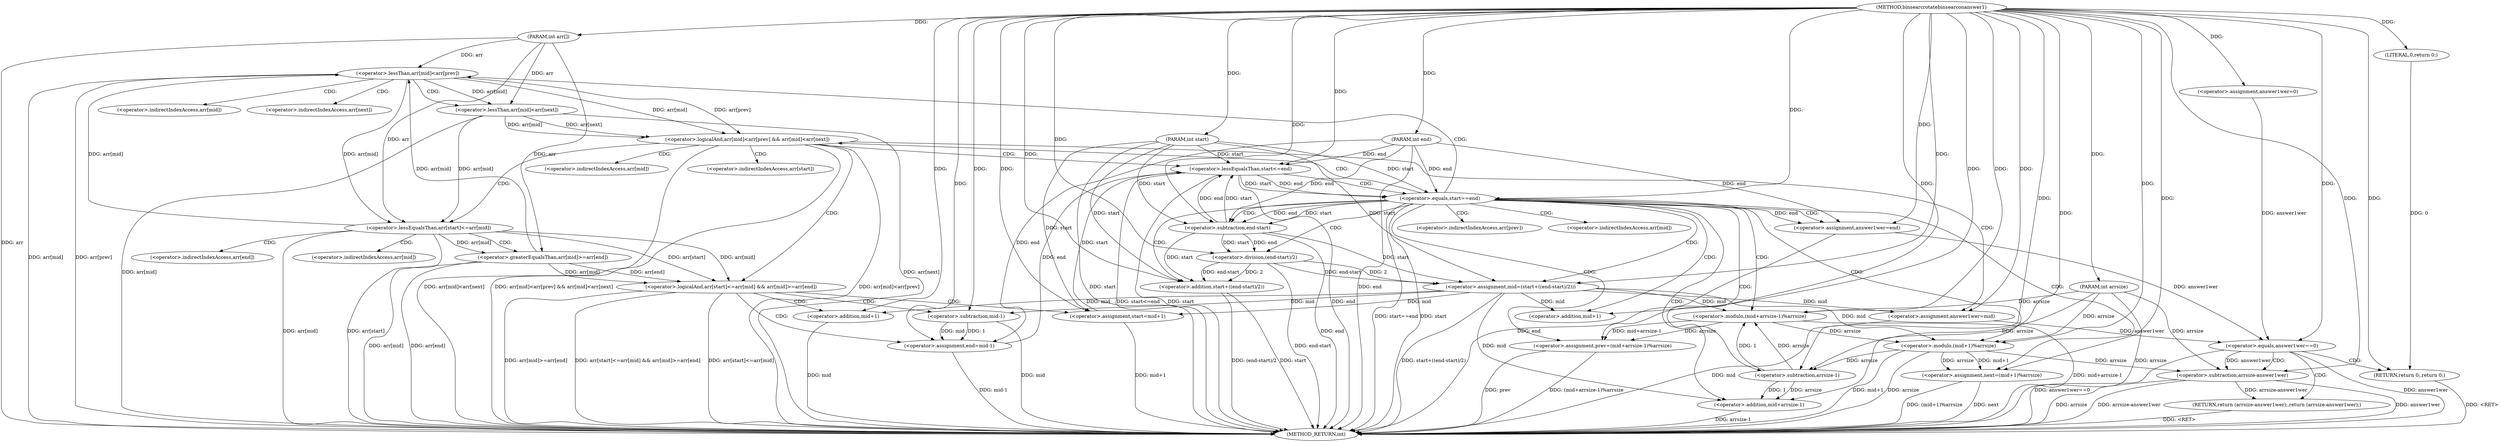 digraph "binsearcrotatebinsearconanswer1" {  
"1000498" [label = "(METHOD,binsearcrotatebinsearconanswer1)" ]
"1000612" [label = "(METHOD_RETURN,int)" ]
"1000499" [label = "(PARAM,int arr[])" ]
"1000500" [label = "(PARAM,int start)" ]
"1000501" [label = "(PARAM,int end)" ]
"1000502" [label = "(PARAM,int arrsize)" ]
"1000505" [label = "(<operator>.assignment,answer1wer=0)" ]
"1000509" [label = "(<operator>.lessEqualsThan,start<=end)" ]
"1000602" [label = "(<operator>.equals,answer1wer==0)" ]
"1000605" [label = "(RETURN,return 0;,return 0;)" ]
"1000523" [label = "(<operator>.assignment,mid=(start+((end-start)/2)))" ]
"1000533" [label = "(<operator>.assignment,prev=(mid+arrsize-1)%arrsize)" ]
"1000543" [label = "(<operator>.assignment,next=(mid+1)%arrsize)" ]
"1000606" [label = "(LITERAL,0,return 0;)" ]
"1000608" [label = "(RETURN,return (arrsize-answer1wer);,return (arrsize-answer1wer);)" ]
"1000514" [label = "(<operator>.equals,start==end)" ]
"1000551" [label = "(<operator>.logicalAnd,arr[mid]<arr[prev] && arr[mid]<arr[next])" ]
"1000609" [label = "(<operator>.subtraction,arrsize-answer1wer)" ]
"1000518" [label = "(<operator>.assignment,answer1wer=end)" ]
"1000525" [label = "(<operator>.addition,start+((end-start)/2))" ]
"1000535" [label = "(<operator>.modulo,(mid+arrsize-1)%arrsize)" ]
"1000545" [label = "(<operator>.modulo,(mid+1)%arrsize)" ]
"1000567" [label = "(<operator>.assignment,answer1wer=mid)" ]
"1000527" [label = "(<operator>.division,(end-start)/2)" ]
"1000536" [label = "(<operator>.addition,mid+arrsize-1)" ]
"1000546" [label = "(<operator>.addition,mid+1)" ]
"1000552" [label = "(<operator>.lessThan,arr[mid]<arr[prev])" ]
"1000559" [label = "(<operator>.lessThan,arr[mid]<arr[next])" ]
"1000573" [label = "(<operator>.logicalAnd,arr[start]<=arr[mid] && arr[mid]>=arr[end])" ]
"1000528" [label = "(<operator>.subtraction,end-start)" ]
"1000538" [label = "(<operator>.subtraction,arrsize-1)" ]
"1000589" [label = "(<operator>.assignment,start=mid+1)" ]
"1000574" [label = "(<operator>.lessEqualsThan,arr[start]<=arr[mid])" ]
"1000581" [label = "(<operator>.greaterEqualsThan,arr[mid]>=arr[end])" ]
"1000596" [label = "(<operator>.assignment,end=mid-1)" ]
"1000591" [label = "(<operator>.addition,mid+1)" ]
"1000598" [label = "(<operator>.subtraction,mid-1)" ]
"1000553" [label = "(<operator>.indirectIndexAccess,arr[mid])" ]
"1000556" [label = "(<operator>.indirectIndexAccess,arr[prev])" ]
"1000560" [label = "(<operator>.indirectIndexAccess,arr[mid])" ]
"1000563" [label = "(<operator>.indirectIndexAccess,arr[next])" ]
"1000575" [label = "(<operator>.indirectIndexAccess,arr[start])" ]
"1000578" [label = "(<operator>.indirectIndexAccess,arr[mid])" ]
"1000582" [label = "(<operator>.indirectIndexAccess,arr[mid])" ]
"1000585" [label = "(<operator>.indirectIndexAccess,arr[end])" ]
  "1000608" -> "1000612"  [ label = "DDG: <RET>"] 
  "1000605" -> "1000612"  [ label = "DDG: <RET>"] 
  "1000499" -> "1000612"  [ label = "DDG: arr"] 
  "1000500" -> "1000612"  [ label = "DDG: start"] 
  "1000501" -> "1000612"  [ label = "DDG: end"] 
  "1000502" -> "1000612"  [ label = "DDG: arrsize"] 
  "1000509" -> "1000612"  [ label = "DDG: start"] 
  "1000509" -> "1000612"  [ label = "DDG: end"] 
  "1000509" -> "1000612"  [ label = "DDG: start<=end"] 
  "1000514" -> "1000612"  [ label = "DDG: start"] 
  "1000514" -> "1000612"  [ label = "DDG: start==end"] 
  "1000525" -> "1000612"  [ label = "DDG: start"] 
  "1000528" -> "1000612"  [ label = "DDG: end"] 
  "1000527" -> "1000612"  [ label = "DDG: end-start"] 
  "1000525" -> "1000612"  [ label = "DDG: (end-start)/2"] 
  "1000523" -> "1000612"  [ label = "DDG: start+((end-start)/2)"] 
  "1000533" -> "1000612"  [ label = "DDG: prev"] 
  "1000536" -> "1000612"  [ label = "DDG: arrsize-1"] 
  "1000535" -> "1000612"  [ label = "DDG: mid+arrsize-1"] 
  "1000533" -> "1000612"  [ label = "DDG: (mid+arrsize-1)%arrsize"] 
  "1000543" -> "1000612"  [ label = "DDG: next"] 
  "1000545" -> "1000612"  [ label = "DDG: mid+1"] 
  "1000545" -> "1000612"  [ label = "DDG: arrsize"] 
  "1000543" -> "1000612"  [ label = "DDG: (mid+1)%arrsize"] 
  "1000552" -> "1000612"  [ label = "DDG: arr[mid]"] 
  "1000552" -> "1000612"  [ label = "DDG: arr[prev]"] 
  "1000551" -> "1000612"  [ label = "DDG: arr[mid]<arr[prev]"] 
  "1000559" -> "1000612"  [ label = "DDG: arr[mid]"] 
  "1000559" -> "1000612"  [ label = "DDG: arr[next]"] 
  "1000551" -> "1000612"  [ label = "DDG: arr[mid]<arr[next]"] 
  "1000551" -> "1000612"  [ label = "DDG: arr[mid]<arr[prev] && arr[mid]<arr[next]"] 
  "1000574" -> "1000612"  [ label = "DDG: arr[start]"] 
  "1000574" -> "1000612"  [ label = "DDG: arr[mid]"] 
  "1000573" -> "1000612"  [ label = "DDG: arr[start]<=arr[mid]"] 
  "1000581" -> "1000612"  [ label = "DDG: arr[mid]"] 
  "1000581" -> "1000612"  [ label = "DDG: arr[end]"] 
  "1000573" -> "1000612"  [ label = "DDG: arr[mid]>=arr[end]"] 
  "1000573" -> "1000612"  [ label = "DDG: arr[start]<=arr[mid] && arr[mid]>=arr[end]"] 
  "1000598" -> "1000612"  [ label = "DDG: mid"] 
  "1000596" -> "1000612"  [ label = "DDG: mid-1"] 
  "1000591" -> "1000612"  [ label = "DDG: mid"] 
  "1000589" -> "1000612"  [ label = "DDG: mid+1"] 
  "1000567" -> "1000612"  [ label = "DDG: mid"] 
  "1000518" -> "1000612"  [ label = "DDG: end"] 
  "1000602" -> "1000612"  [ label = "DDG: answer1wer"] 
  "1000602" -> "1000612"  [ label = "DDG: answer1wer==0"] 
  "1000609" -> "1000612"  [ label = "DDG: arrsize"] 
  "1000609" -> "1000612"  [ label = "DDG: answer1wer"] 
  "1000609" -> "1000612"  [ label = "DDG: arrsize-answer1wer"] 
  "1000498" -> "1000499"  [ label = "DDG: "] 
  "1000498" -> "1000500"  [ label = "DDG: "] 
  "1000498" -> "1000501"  [ label = "DDG: "] 
  "1000498" -> "1000502"  [ label = "DDG: "] 
  "1000498" -> "1000505"  [ label = "DDG: "] 
  "1000606" -> "1000605"  [ label = "DDG: 0"] 
  "1000498" -> "1000605"  [ label = "DDG: "] 
  "1000589" -> "1000509"  [ label = "DDG: start"] 
  "1000500" -> "1000509"  [ label = "DDG: start"] 
  "1000498" -> "1000509"  [ label = "DDG: "] 
  "1000528" -> "1000509"  [ label = "DDG: start"] 
  "1000528" -> "1000509"  [ label = "DDG: end"] 
  "1000596" -> "1000509"  [ label = "DDG: end"] 
  "1000501" -> "1000509"  [ label = "DDG: end"] 
  "1000528" -> "1000523"  [ label = "DDG: start"] 
  "1000500" -> "1000523"  [ label = "DDG: start"] 
  "1000498" -> "1000523"  [ label = "DDG: "] 
  "1000527" -> "1000523"  [ label = "DDG: end-start"] 
  "1000527" -> "1000523"  [ label = "DDG: 2"] 
  "1000535" -> "1000533"  [ label = "DDG: mid+arrsize-1"] 
  "1000535" -> "1000533"  [ label = "DDG: arrsize"] 
  "1000545" -> "1000543"  [ label = "DDG: mid+1"] 
  "1000545" -> "1000543"  [ label = "DDG: arrsize"] 
  "1000505" -> "1000602"  [ label = "DDG: answer1wer"] 
  "1000567" -> "1000602"  [ label = "DDG: answer1wer"] 
  "1000518" -> "1000602"  [ label = "DDG: answer1wer"] 
  "1000498" -> "1000602"  [ label = "DDG: "] 
  "1000498" -> "1000606"  [ label = "DDG: "] 
  "1000609" -> "1000608"  [ label = "DDG: arrsize-answer1wer"] 
  "1000498" -> "1000533"  [ label = "DDG: "] 
  "1000498" -> "1000543"  [ label = "DDG: "] 
  "1000509" -> "1000514"  [ label = "DDG: start"] 
  "1000500" -> "1000514"  [ label = "DDG: start"] 
  "1000498" -> "1000514"  [ label = "DDG: "] 
  "1000509" -> "1000514"  [ label = "DDG: end"] 
  "1000501" -> "1000514"  [ label = "DDG: end"] 
  "1000514" -> "1000518"  [ label = "DDG: end"] 
  "1000501" -> "1000518"  [ label = "DDG: end"] 
  "1000498" -> "1000518"  [ label = "DDG: "] 
  "1000528" -> "1000525"  [ label = "DDG: start"] 
  "1000500" -> "1000525"  [ label = "DDG: start"] 
  "1000498" -> "1000525"  [ label = "DDG: "] 
  "1000527" -> "1000525"  [ label = "DDG: end-start"] 
  "1000527" -> "1000525"  [ label = "DDG: 2"] 
  "1000523" -> "1000535"  [ label = "DDG: mid"] 
  "1000498" -> "1000535"  [ label = "DDG: "] 
  "1000538" -> "1000535"  [ label = "DDG: 1"] 
  "1000538" -> "1000535"  [ label = "DDG: arrsize"] 
  "1000502" -> "1000535"  [ label = "DDG: arrsize"] 
  "1000498" -> "1000545"  [ label = "DDG: "] 
  "1000523" -> "1000545"  [ label = "DDG: mid"] 
  "1000535" -> "1000545"  [ label = "DDG: arrsize"] 
  "1000502" -> "1000545"  [ label = "DDG: arrsize"] 
  "1000552" -> "1000551"  [ label = "DDG: arr[mid]"] 
  "1000552" -> "1000551"  [ label = "DDG: arr[prev]"] 
  "1000559" -> "1000551"  [ label = "DDG: arr[mid]"] 
  "1000559" -> "1000551"  [ label = "DDG: arr[next]"] 
  "1000498" -> "1000567"  [ label = "DDG: "] 
  "1000523" -> "1000567"  [ label = "DDG: mid"] 
  "1000545" -> "1000609"  [ label = "DDG: arrsize"] 
  "1000502" -> "1000609"  [ label = "DDG: arrsize"] 
  "1000498" -> "1000609"  [ label = "DDG: "] 
  "1000602" -> "1000609"  [ label = "DDG: answer1wer"] 
  "1000528" -> "1000527"  [ label = "DDG: end"] 
  "1000528" -> "1000527"  [ label = "DDG: start"] 
  "1000498" -> "1000527"  [ label = "DDG: "] 
  "1000523" -> "1000536"  [ label = "DDG: mid"] 
  "1000498" -> "1000536"  [ label = "DDG: "] 
  "1000538" -> "1000536"  [ label = "DDG: 1"] 
  "1000538" -> "1000536"  [ label = "DDG: arrsize"] 
  "1000498" -> "1000546"  [ label = "DDG: "] 
  "1000523" -> "1000546"  [ label = "DDG: mid"] 
  "1000574" -> "1000552"  [ label = "DDG: arr[mid]"] 
  "1000581" -> "1000552"  [ label = "DDG: arr[mid]"] 
  "1000499" -> "1000552"  [ label = "DDG: arr"] 
  "1000552" -> "1000559"  [ label = "DDG: arr[mid]"] 
  "1000499" -> "1000559"  [ label = "DDG: arr"] 
  "1000514" -> "1000528"  [ label = "DDG: end"] 
  "1000501" -> "1000528"  [ label = "DDG: end"] 
  "1000498" -> "1000528"  [ label = "DDG: "] 
  "1000514" -> "1000528"  [ label = "DDG: start"] 
  "1000500" -> "1000528"  [ label = "DDG: start"] 
  "1000545" -> "1000538"  [ label = "DDG: arrsize"] 
  "1000502" -> "1000538"  [ label = "DDG: arrsize"] 
  "1000498" -> "1000538"  [ label = "DDG: "] 
  "1000574" -> "1000573"  [ label = "DDG: arr[mid]"] 
  "1000574" -> "1000573"  [ label = "DDG: arr[start]"] 
  "1000581" -> "1000573"  [ label = "DDG: arr[end]"] 
  "1000581" -> "1000573"  [ label = "DDG: arr[mid]"] 
  "1000498" -> "1000589"  [ label = "DDG: "] 
  "1000523" -> "1000589"  [ label = "DDG: mid"] 
  "1000499" -> "1000574"  [ label = "DDG: arr"] 
  "1000552" -> "1000574"  [ label = "DDG: arr[mid]"] 
  "1000559" -> "1000574"  [ label = "DDG: arr[mid]"] 
  "1000574" -> "1000581"  [ label = "DDG: arr[mid]"] 
  "1000499" -> "1000581"  [ label = "DDG: arr"] 
  "1000500" -> "1000589"  [ label = "DDG: start"] 
  "1000598" -> "1000596"  [ label = "DDG: 1"] 
  "1000598" -> "1000596"  [ label = "DDG: mid"] 
  "1000498" -> "1000591"  [ label = "DDG: "] 
  "1000523" -> "1000591"  [ label = "DDG: mid"] 
  "1000501" -> "1000596"  [ label = "DDG: end"] 
  "1000498" -> "1000596"  [ label = "DDG: "] 
  "1000498" -> "1000598"  [ label = "DDG: "] 
  "1000523" -> "1000598"  [ label = "DDG: mid"] 
  "1000509" -> "1000514"  [ label = "CDG: "] 
  "1000602" -> "1000609"  [ label = "CDG: "] 
  "1000602" -> "1000608"  [ label = "CDG: "] 
  "1000602" -> "1000605"  [ label = "CDG: "] 
  "1000514" -> "1000538"  [ label = "CDG: "] 
  "1000514" -> "1000533"  [ label = "CDG: "] 
  "1000514" -> "1000543"  [ label = "CDG: "] 
  "1000514" -> "1000545"  [ label = "CDG: "] 
  "1000514" -> "1000518"  [ label = "CDG: "] 
  "1000514" -> "1000525"  [ label = "CDG: "] 
  "1000514" -> "1000523"  [ label = "CDG: "] 
  "1000514" -> "1000553"  [ label = "CDG: "] 
  "1000514" -> "1000535"  [ label = "CDG: "] 
  "1000514" -> "1000546"  [ label = "CDG: "] 
  "1000514" -> "1000551"  [ label = "CDG: "] 
  "1000514" -> "1000552"  [ label = "CDG: "] 
  "1000514" -> "1000556"  [ label = "CDG: "] 
  "1000514" -> "1000528"  [ label = "CDG: "] 
  "1000514" -> "1000536"  [ label = "CDG: "] 
  "1000514" -> "1000527"  [ label = "CDG: "] 
  "1000551" -> "1000567"  [ label = "CDG: "] 
  "1000551" -> "1000578"  [ label = "CDG: "] 
  "1000551" -> "1000573"  [ label = "CDG: "] 
  "1000551" -> "1000509"  [ label = "CDG: "] 
  "1000551" -> "1000575"  [ label = "CDG: "] 
  "1000551" -> "1000574"  [ label = "CDG: "] 
  "1000552" -> "1000560"  [ label = "CDG: "] 
  "1000552" -> "1000563"  [ label = "CDG: "] 
  "1000552" -> "1000559"  [ label = "CDG: "] 
  "1000573" -> "1000598"  [ label = "CDG: "] 
  "1000573" -> "1000596"  [ label = "CDG: "] 
  "1000573" -> "1000589"  [ label = "CDG: "] 
  "1000573" -> "1000591"  [ label = "CDG: "] 
  "1000574" -> "1000585"  [ label = "CDG: "] 
  "1000574" -> "1000582"  [ label = "CDG: "] 
  "1000574" -> "1000581"  [ label = "CDG: "] 
}
